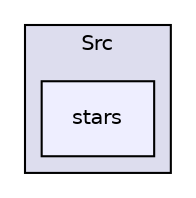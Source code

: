 digraph "E:/Documents/emu84/Src/stars" {
  compound=true
  node [ fontsize="10", fontname="Helvetica"];
  edge [ labelfontsize="10", labelfontname="Helvetica"];
  subgraph clusterdir_70617a7689e3ba1052ef75efeabd00df {
    graph [ bgcolor="#ddddee", pencolor="black", label="Src" fontname="Helvetica", fontsize="10", URL="dir_70617a7689e3ba1052ef75efeabd00df.html"]
  dir_ee78439a635110f5ef626989e29db794 [shape=box, label="stars", style="filled", fillcolor="#eeeeff", pencolor="black", URL="dir_ee78439a635110f5ef626989e29db794.html"];
  }
}
